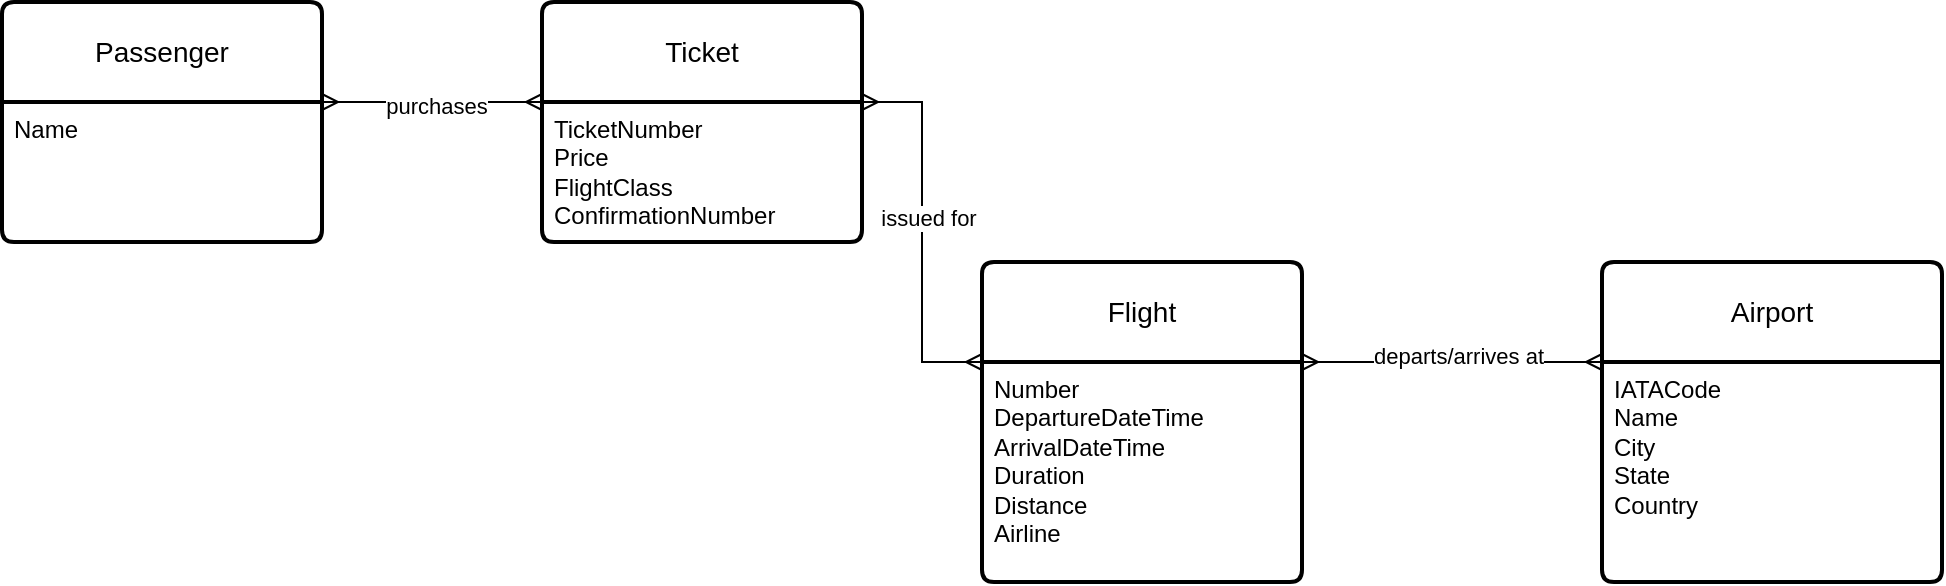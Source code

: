 <mxfile version="24.4.0" type="device">
  <diagram name="Page-1" id="Ai5kb1i_mKgdfWgxNE-5">
    <mxGraphModel dx="1500" dy="757" grid="1" gridSize="10" guides="1" tooltips="1" connect="1" arrows="1" fold="1" page="1" pageScale="1" pageWidth="827" pageHeight="1169" math="0" shadow="0">
      <root>
        <mxCell id="0" />
        <mxCell id="1" parent="0" />
        <mxCell id="kcvLWjM9aEoVZwAG9wS8-1" value="Passenger" style="swimlane;childLayout=stackLayout;horizontal=1;startSize=50;horizontalStack=0;rounded=1;fontSize=14;fontStyle=0;strokeWidth=2;resizeParent=0;resizeLast=1;shadow=0;dashed=0;align=center;arcSize=4;whiteSpace=wrap;html=1;" vertex="1" parent="1">
          <mxGeometry x="10" y="30" width="160" height="120" as="geometry" />
        </mxCell>
        <mxCell id="kcvLWjM9aEoVZwAG9wS8-2" value="Name&lt;div&gt;&lt;br&gt;&lt;/div&gt;" style="align=left;strokeColor=none;fillColor=none;spacingLeft=4;fontSize=12;verticalAlign=top;resizable=0;rotatable=0;part=1;html=1;" vertex="1" parent="kcvLWjM9aEoVZwAG9wS8-1">
          <mxGeometry y="50" width="160" height="70" as="geometry" />
        </mxCell>
        <mxCell id="kcvLWjM9aEoVZwAG9wS8-3" value="Flight" style="swimlane;childLayout=stackLayout;horizontal=1;startSize=50;horizontalStack=0;rounded=1;fontSize=14;fontStyle=0;strokeWidth=2;resizeParent=0;resizeLast=1;shadow=0;dashed=0;align=center;arcSize=4;whiteSpace=wrap;html=1;" vertex="1" parent="1">
          <mxGeometry x="500" y="160" width="160" height="160" as="geometry" />
        </mxCell>
        <mxCell id="kcvLWjM9aEoVZwAG9wS8-4" value="Number&lt;div&gt;DepartureDateTime&lt;/div&gt;&lt;div&gt;ArrivalDateTime&lt;/div&gt;&lt;div&gt;Duration&lt;/div&gt;&lt;div&gt;Distance&lt;/div&gt;&lt;div&gt;Airline&lt;/div&gt;&lt;div&gt;&lt;br&gt;&lt;/div&gt;" style="align=left;strokeColor=none;fillColor=none;spacingLeft=4;fontSize=12;verticalAlign=top;resizable=0;rotatable=0;part=1;html=1;" vertex="1" parent="kcvLWjM9aEoVZwAG9wS8-3">
          <mxGeometry y="50" width="160" height="110" as="geometry" />
        </mxCell>
        <mxCell id="kcvLWjM9aEoVZwAG9wS8-8" value="Airport" style="swimlane;childLayout=stackLayout;horizontal=1;startSize=50;horizontalStack=0;rounded=1;fontSize=14;fontStyle=0;strokeWidth=2;resizeParent=0;resizeLast=1;shadow=0;dashed=0;align=center;arcSize=4;whiteSpace=wrap;html=1;" vertex="1" parent="1">
          <mxGeometry x="810" y="160" width="170" height="160" as="geometry" />
        </mxCell>
        <mxCell id="kcvLWjM9aEoVZwAG9wS8-9" value="IATACode&lt;div&gt;Name&lt;/div&gt;&lt;div&gt;City&lt;/div&gt;&lt;div&gt;State&lt;/div&gt;&lt;div&gt;Country&lt;/div&gt;" style="align=left;strokeColor=none;fillColor=none;spacingLeft=4;fontSize=12;verticalAlign=top;resizable=0;rotatable=0;part=1;html=1;" vertex="1" parent="kcvLWjM9aEoVZwAG9wS8-8">
          <mxGeometry y="50" width="170" height="110" as="geometry" />
        </mxCell>
        <mxCell id="kcvLWjM9aEoVZwAG9wS8-11" value="" style="edgeStyle=entityRelationEdgeStyle;fontSize=12;html=1;endArrow=ERmany;startArrow=ERmany;rounded=0;entryX=0;entryY=0;entryDx=0;entryDy=0;exitX=1;exitY=0;exitDx=0;exitDy=0;" edge="1" parent="1" source="kcvLWjM9aEoVZwAG9wS8-4" target="kcvLWjM9aEoVZwAG9wS8-9">
          <mxGeometry width="100" height="100" relative="1" as="geometry">
            <mxPoint x="650" y="420" as="sourcePoint" />
            <mxPoint x="750" y="320" as="targetPoint" />
          </mxGeometry>
        </mxCell>
        <mxCell id="kcvLWjM9aEoVZwAG9wS8-12" value="departs/arrives at&lt;div&gt;&lt;br&gt;&lt;/div&gt;" style="edgeLabel;html=1;align=center;verticalAlign=middle;resizable=0;points=[];" vertex="1" connectable="0" parent="kcvLWjM9aEoVZwAG9wS8-11">
          <mxGeometry x="0.032" y="-4" relative="1" as="geometry">
            <mxPoint as="offset" />
          </mxGeometry>
        </mxCell>
        <mxCell id="kcvLWjM9aEoVZwAG9wS8-13" value="Ticket" style="swimlane;childLayout=stackLayout;horizontal=1;startSize=50;horizontalStack=0;rounded=1;fontSize=14;fontStyle=0;strokeWidth=2;resizeParent=0;resizeLast=1;shadow=0;dashed=0;align=center;arcSize=4;whiteSpace=wrap;html=1;" vertex="1" parent="1">
          <mxGeometry x="280" y="30" width="160" height="120" as="geometry" />
        </mxCell>
        <mxCell id="kcvLWjM9aEoVZwAG9wS8-14" value="TicketNumber&lt;div&gt;Price&lt;/div&gt;&lt;div&gt;FlightClass&lt;/div&gt;&lt;div&gt;ConfirmationNumber&lt;/div&gt;" style="align=left;strokeColor=none;fillColor=none;spacingLeft=4;fontSize=12;verticalAlign=top;resizable=0;rotatable=0;part=1;html=1;" vertex="1" parent="kcvLWjM9aEoVZwAG9wS8-13">
          <mxGeometry y="50" width="160" height="70" as="geometry" />
        </mxCell>
        <mxCell id="kcvLWjM9aEoVZwAG9wS8-16" value="" style="edgeStyle=entityRelationEdgeStyle;fontSize=12;html=1;endArrow=ERmany;startArrow=ERmany;rounded=0;entryX=1;entryY=0;entryDx=0;entryDy=0;exitX=0;exitY=0;exitDx=0;exitDy=0;" edge="1" parent="1" source="kcvLWjM9aEoVZwAG9wS8-14" target="kcvLWjM9aEoVZwAG9wS8-2">
          <mxGeometry width="100" height="100" relative="1" as="geometry">
            <mxPoint x="140" y="330" as="sourcePoint" />
            <mxPoint x="240" y="230" as="targetPoint" />
            <Array as="points">
              <mxPoint x="100" y="340" />
            </Array>
          </mxGeometry>
        </mxCell>
        <mxCell id="kcvLWjM9aEoVZwAG9wS8-18" value="purchases" style="edgeLabel;html=1;align=center;verticalAlign=middle;resizable=0;points=[];" vertex="1" connectable="0" parent="kcvLWjM9aEoVZwAG9wS8-16">
          <mxGeometry x="-0.031" y="2" relative="1" as="geometry">
            <mxPoint as="offset" />
          </mxGeometry>
        </mxCell>
        <mxCell id="kcvLWjM9aEoVZwAG9wS8-19" value="" style="edgeStyle=entityRelationEdgeStyle;fontSize=12;html=1;endArrow=ERmany;startArrow=ERmany;rounded=0;entryX=0;entryY=0;entryDx=0;entryDy=0;exitX=1;exitY=0;exitDx=0;exitDy=0;" edge="1" parent="1" source="kcvLWjM9aEoVZwAG9wS8-14" target="kcvLWjM9aEoVZwAG9wS8-4">
          <mxGeometry width="100" height="100" relative="1" as="geometry">
            <mxPoint x="490" y="310" as="sourcePoint" />
            <mxPoint x="590" y="210" as="targetPoint" />
          </mxGeometry>
        </mxCell>
        <mxCell id="kcvLWjM9aEoVZwAG9wS8-20" value="issued for" style="edgeLabel;html=1;align=center;verticalAlign=middle;resizable=0;points=[];" vertex="1" connectable="0" parent="kcvLWjM9aEoVZwAG9wS8-19">
          <mxGeometry x="-0.08" y="3" relative="1" as="geometry">
            <mxPoint as="offset" />
          </mxGeometry>
        </mxCell>
      </root>
    </mxGraphModel>
  </diagram>
</mxfile>
